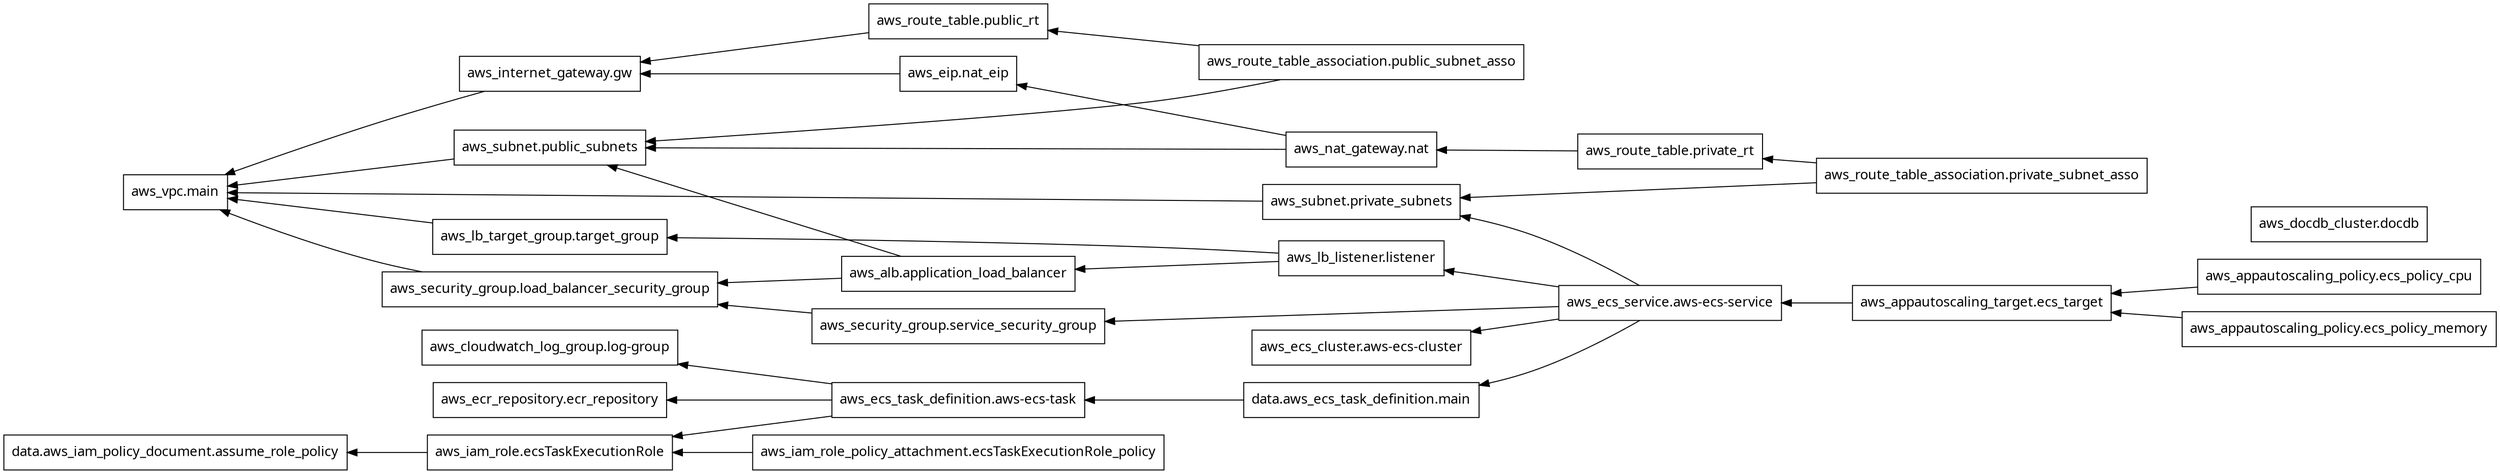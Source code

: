 digraph G {
  rankdir = "RL";
  node [shape = rect, fontname = "sans-serif"];
  "data.aws_ecs_task_definition.main" [label="data.aws_ecs_task_definition.main"];
  "data.aws_iam_policy_document.assume_role_policy" [label="data.aws_iam_policy_document.assume_role_policy"];
  "aws_alb.application_load_balancer" [label="aws_alb.application_load_balancer"];
  "aws_appautoscaling_policy.ecs_policy_cpu" [label="aws_appautoscaling_policy.ecs_policy_cpu"];
  "aws_appautoscaling_policy.ecs_policy_memory" [label="aws_appautoscaling_policy.ecs_policy_memory"];
  "aws_appautoscaling_target.ecs_target" [label="aws_appautoscaling_target.ecs_target"];
  "aws_cloudwatch_log_group.log-group" [label="aws_cloudwatch_log_group.log-group"];
  "aws_docdb_cluster.docdb" [label="aws_docdb_cluster.docdb"];
  "aws_ecr_repository.ecr_repository" [label="aws_ecr_repository.ecr_repository"];
  "aws_ecs_cluster.aws-ecs-cluster" [label="aws_ecs_cluster.aws-ecs-cluster"];
  "aws_ecs_service.aws-ecs-service" [label="aws_ecs_service.aws-ecs-service"];
  "aws_ecs_task_definition.aws-ecs-task" [label="aws_ecs_task_definition.aws-ecs-task"];
  "aws_eip.nat_eip" [label="aws_eip.nat_eip"];
  "aws_iam_role.ecsTaskExecutionRole" [label="aws_iam_role.ecsTaskExecutionRole"];
  "aws_iam_role_policy_attachment.ecsTaskExecutionRole_policy" [label="aws_iam_role_policy_attachment.ecsTaskExecutionRole_policy"];
  "aws_internet_gateway.gw" [label="aws_internet_gateway.gw"];
  "aws_lb_listener.listener" [label="aws_lb_listener.listener"];
  "aws_lb_target_group.target_group" [label="aws_lb_target_group.target_group"];
  "aws_nat_gateway.nat" [label="aws_nat_gateway.nat"];
  "aws_route_table.private_rt" [label="aws_route_table.private_rt"];
  "aws_route_table.public_rt" [label="aws_route_table.public_rt"];
  "aws_route_table_association.private_subnet_asso" [label="aws_route_table_association.private_subnet_asso"];
  "aws_route_table_association.public_subnet_asso" [label="aws_route_table_association.public_subnet_asso"];
  "aws_security_group.load_balancer_security_group" [label="aws_security_group.load_balancer_security_group"];
  "aws_security_group.service_security_group" [label="aws_security_group.service_security_group"];
  "aws_subnet.private_subnets" [label="aws_subnet.private_subnets"];
  "aws_subnet.public_subnets" [label="aws_subnet.public_subnets"];
  "aws_vpc.main" [label="aws_vpc.main"];
  "data.aws_ecs_task_definition.main" -> "aws_ecs_task_definition.aws-ecs-task";
  "aws_alb.application_load_balancer" -> "aws_security_group.load_balancer_security_group";
  "aws_alb.application_load_balancer" -> "aws_subnet.public_subnets";
  "aws_appautoscaling_policy.ecs_policy_cpu" -> "aws_appautoscaling_target.ecs_target";
  "aws_appautoscaling_policy.ecs_policy_memory" -> "aws_appautoscaling_target.ecs_target";
  "aws_appautoscaling_target.ecs_target" -> "aws_ecs_service.aws-ecs-service";
  "aws_ecs_service.aws-ecs-service" -> "data.aws_ecs_task_definition.main";
  "aws_ecs_service.aws-ecs-service" -> "aws_ecs_cluster.aws-ecs-cluster";
  "aws_ecs_service.aws-ecs-service" -> "aws_lb_listener.listener";
  "aws_ecs_service.aws-ecs-service" -> "aws_security_group.service_security_group";
  "aws_ecs_service.aws-ecs-service" -> "aws_subnet.private_subnets";
  "aws_ecs_task_definition.aws-ecs-task" -> "aws_cloudwatch_log_group.log-group";
  "aws_ecs_task_definition.aws-ecs-task" -> "aws_ecr_repository.ecr_repository";
  "aws_ecs_task_definition.aws-ecs-task" -> "aws_iam_role.ecsTaskExecutionRole";
  "aws_eip.nat_eip" -> "aws_internet_gateway.gw";
  "aws_iam_role.ecsTaskExecutionRole" -> "data.aws_iam_policy_document.assume_role_policy";
  "aws_iam_role_policy_attachment.ecsTaskExecutionRole_policy" -> "aws_iam_role.ecsTaskExecutionRole";
  "aws_internet_gateway.gw" -> "aws_vpc.main";
  "aws_lb_listener.listener" -> "aws_alb.application_load_balancer";
  "aws_lb_listener.listener" -> "aws_lb_target_group.target_group";
  "aws_lb_target_group.target_group" -> "aws_vpc.main";
  "aws_nat_gateway.nat" -> "aws_eip.nat_eip";
  "aws_nat_gateway.nat" -> "aws_subnet.public_subnets";
  "aws_route_table.private_rt" -> "aws_nat_gateway.nat";
  "aws_route_table.public_rt" -> "aws_internet_gateway.gw";
  "aws_route_table_association.private_subnet_asso" -> "aws_route_table.private_rt";
  "aws_route_table_association.private_subnet_asso" -> "aws_subnet.private_subnets";
  "aws_route_table_association.public_subnet_asso" -> "aws_route_table.public_rt";
  "aws_route_table_association.public_subnet_asso" -> "aws_subnet.public_subnets";
  "aws_security_group.load_balancer_security_group" -> "aws_vpc.main";
  "aws_security_group.service_security_group" -> "aws_security_group.load_balancer_security_group";
  "aws_subnet.private_subnets" -> "aws_vpc.main";
  "aws_subnet.public_subnets" -> "aws_vpc.main";
}
